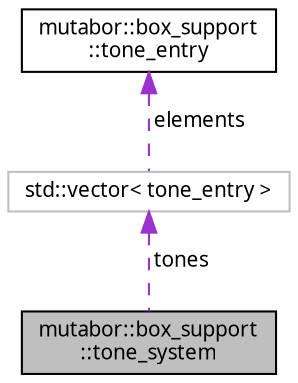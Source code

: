 digraph "mutabor::box_support::tone_system"
{
  edge [fontname="Sans",fontsize="10",labelfontname="Sans",labelfontsize="10"];
  node [fontname="Sans",fontsize="10",shape=record];
  Node1 [label="mutabor::box_support\l::tone_system",height=0.2,width=0.4,color="black", fillcolor="grey75", style="filled", fontcolor="black"];
  Node2 -> Node1 [dir="back",color="darkorchid3",fontsize="10",style="dashed",label=" tones" ,fontname="Sans"];
  Node2 [label="std::vector\< tone_entry \>",height=0.2,width=0.4,color="grey75", fillcolor="white", style="filled"];
  Node3 -> Node2 [dir="back",color="darkorchid3",fontsize="10",style="dashed",label=" elements" ,fontname="Sans"];
  Node3 [label="mutabor::box_support\l::tone_entry",height=0.2,width=0.4,color="black", fillcolor="white", style="filled",URL="$df/dc1/structmutabor_1_1box__support_1_1tone__entry.html"];
}
